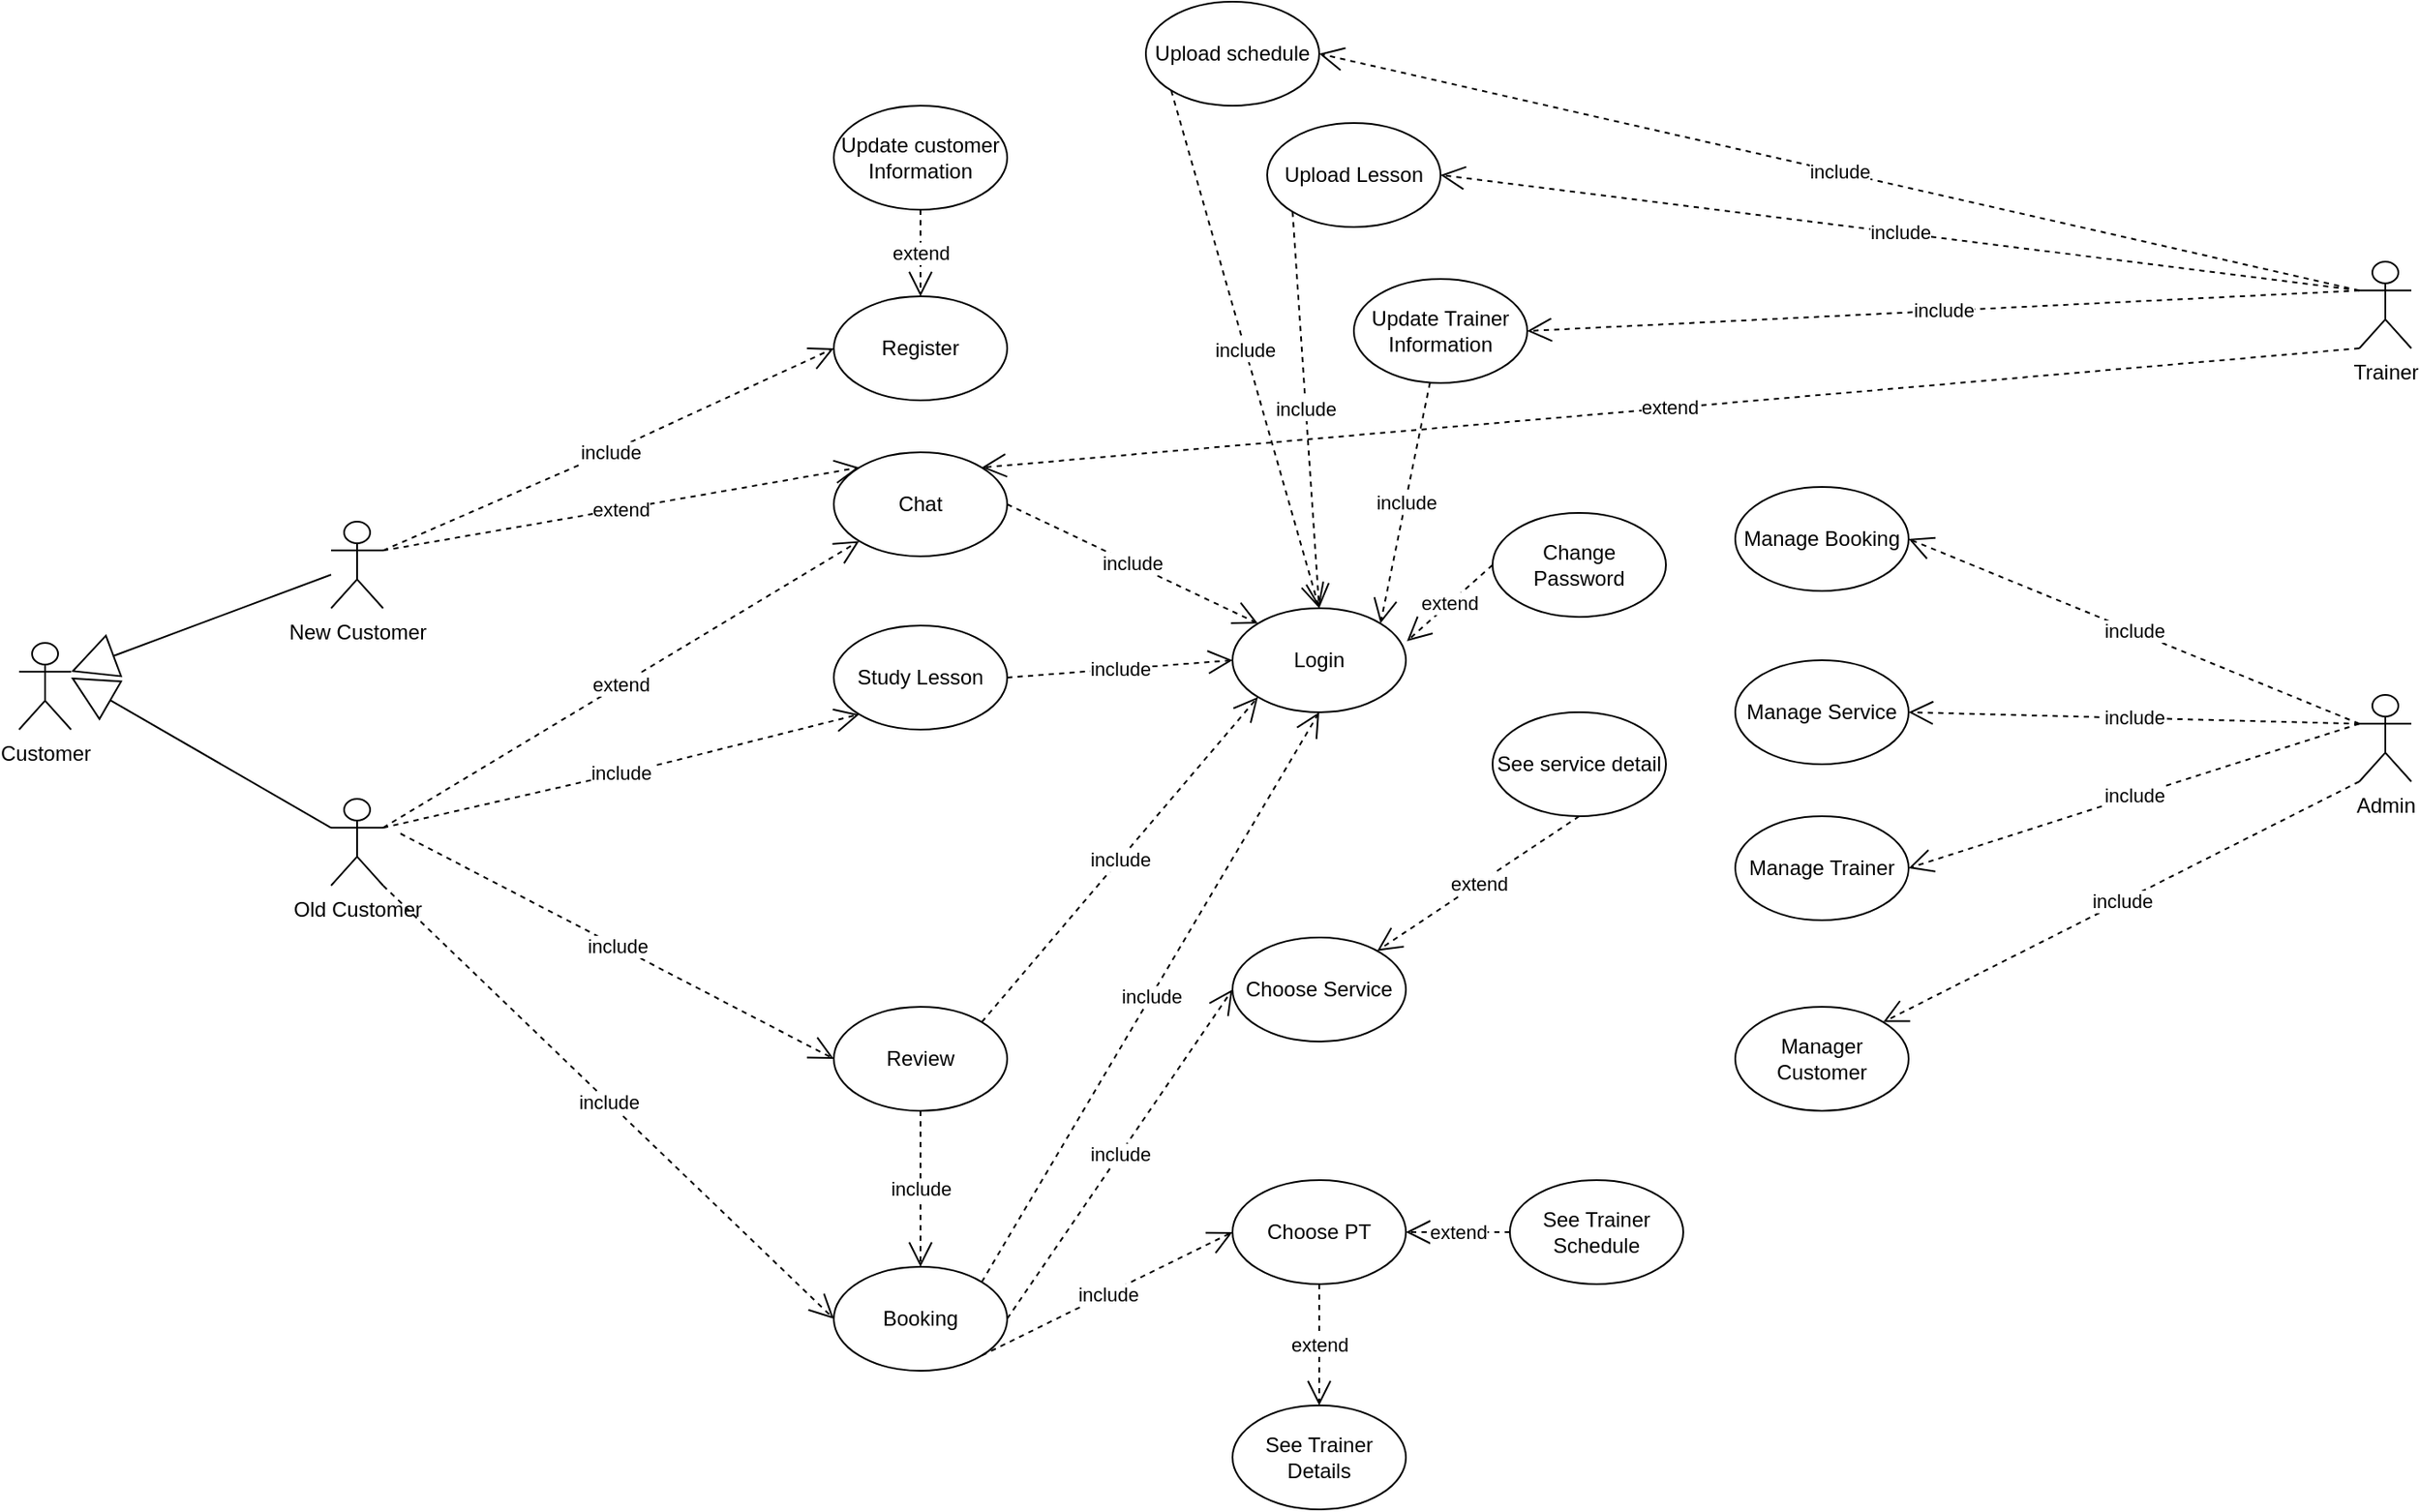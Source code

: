 <mxfile version="13.7.9" type="github">
  <diagram id="rZBaU04stiPMk3SZJmmc" name="Page-1">
    <mxGraphModel dx="1426" dy="783" grid="1" gridSize="10" guides="1" tooltips="1" connect="1" arrows="1" fold="1" page="1" pageScale="1" pageWidth="1100" pageHeight="1700" math="0" shadow="0">
      <root>
        <mxCell id="0" />
        <mxCell id="1" parent="0" />
        <mxCell id="SoXF86wuX2_m7fPJKhFs-39" value="Customer" style="shape=umlActor;verticalLabelPosition=bottom;verticalAlign=top;html=1;labelPosition=center;align=center;" parent="1" vertex="1">
          <mxGeometry x="170" y="1210" width="30" height="50" as="geometry" />
        </mxCell>
        <mxCell id="SoXF86wuX2_m7fPJKhFs-41" value="New Customer" style="shape=umlActor;verticalLabelPosition=bottom;verticalAlign=top;html=1;labelPosition=center;align=center;" parent="1" vertex="1">
          <mxGeometry x="350" y="1140" width="30" height="50" as="geometry" />
        </mxCell>
        <mxCell id="SoXF86wuX2_m7fPJKhFs-42" value="Old Customer" style="shape=umlActor;verticalLabelPosition=bottom;verticalAlign=top;html=1;labelPosition=center;align=center;" parent="1" vertex="1">
          <mxGeometry x="350" y="1300" width="30" height="50" as="geometry" />
        </mxCell>
        <mxCell id="SoXF86wuX2_m7fPJKhFs-43" value="Chat" style="ellipse;whiteSpace=wrap;html=1;" parent="1" vertex="1">
          <mxGeometry x="640" y="1100" width="100" height="60" as="geometry" />
        </mxCell>
        <mxCell id="SoXF86wuX2_m7fPJKhFs-44" value="Register" style="ellipse;whiteSpace=wrap;html=1;" parent="1" vertex="1">
          <mxGeometry x="640" y="1010" width="100" height="60" as="geometry" />
        </mxCell>
        <mxCell id="SoXF86wuX2_m7fPJKhFs-45" value="Trainer" style="shape=umlActor;verticalLabelPosition=bottom;verticalAlign=top;html=1;labelPosition=center;align=center;" parent="1" vertex="1">
          <mxGeometry x="1520" y="990" width="30" height="50" as="geometry" />
        </mxCell>
        <mxCell id="SoXF86wuX2_m7fPJKhFs-46" value="Admin" style="shape=umlActor;verticalLabelPosition=bottom;verticalAlign=top;html=1;labelPosition=center;align=center;" parent="1" vertex="1">
          <mxGeometry x="1520" y="1240" width="30" height="50" as="geometry" />
        </mxCell>
        <mxCell id="SoXF86wuX2_m7fPJKhFs-47" value="Study Lesson" style="ellipse;whiteSpace=wrap;html=1;" parent="1" vertex="1">
          <mxGeometry x="640" y="1200" width="100" height="60" as="geometry" />
        </mxCell>
        <mxCell id="SoXF86wuX2_m7fPJKhFs-48" value="Review" style="ellipse;whiteSpace=wrap;html=1;" parent="1" vertex="1">
          <mxGeometry x="640" y="1420" width="100" height="60" as="geometry" />
        </mxCell>
        <mxCell id="SoXF86wuX2_m7fPJKhFs-49" value="Booking" style="ellipse;whiteSpace=wrap;html=1;" parent="1" vertex="1">
          <mxGeometry x="640" y="1570" width="100" height="60" as="geometry" />
        </mxCell>
        <mxCell id="SoXF86wuX2_m7fPJKhFs-50" value="Upload Lesson" style="ellipse;whiteSpace=wrap;html=1;" parent="1" vertex="1">
          <mxGeometry x="890" y="910" width="100" height="60" as="geometry" />
        </mxCell>
        <mxCell id="SoXF86wuX2_m7fPJKhFs-51" value="Login" style="ellipse;whiteSpace=wrap;html=1;" parent="1" vertex="1">
          <mxGeometry x="870" y="1190" width="100" height="60" as="geometry" />
        </mxCell>
        <mxCell id="SoXF86wuX2_m7fPJKhFs-52" value="Choose PT" style="ellipse;whiteSpace=wrap;html=1;" parent="1" vertex="1">
          <mxGeometry x="870" y="1520" width="100" height="60" as="geometry" />
        </mxCell>
        <mxCell id="SoXF86wuX2_m7fPJKhFs-53" value="Choose Service" style="ellipse;whiteSpace=wrap;html=1;" parent="1" vertex="1">
          <mxGeometry x="870" y="1380" width="100" height="60" as="geometry" />
        </mxCell>
        <mxCell id="SoXF86wuX2_m7fPJKhFs-54" value="Manage Service" style="ellipse;whiteSpace=wrap;html=1;" parent="1" vertex="1">
          <mxGeometry x="1160" y="1220" width="100" height="60" as="geometry" />
        </mxCell>
        <mxCell id="Vi-9CoD4SaAg4djCjcxH-1" value="Manage Booking" style="ellipse;whiteSpace=wrap;html=1;" vertex="1" parent="1">
          <mxGeometry x="1160" y="1120" width="100" height="60" as="geometry" />
        </mxCell>
        <mxCell id="Vi-9CoD4SaAg4djCjcxH-2" value="Manage Trainer" style="ellipse;whiteSpace=wrap;html=1;" vertex="1" parent="1">
          <mxGeometry x="1160" y="1310" width="100" height="60" as="geometry" />
        </mxCell>
        <mxCell id="Vi-9CoD4SaAg4djCjcxH-3" value="Manager Customer" style="ellipse;whiteSpace=wrap;html=1;" vertex="1" parent="1">
          <mxGeometry x="1160" y="1420" width="100" height="60" as="geometry" />
        </mxCell>
        <mxCell id="Vi-9CoD4SaAg4djCjcxH-5" value="" style="endArrow=block;endFill=0;endSize=24;html=1;entryX=1;entryY=0.333;entryDx=0;entryDy=0;entryPerimeter=0;" edge="1" parent="1" source="SoXF86wuX2_m7fPJKhFs-41" target="SoXF86wuX2_m7fPJKhFs-39">
          <mxGeometry width="160" relative="1" as="geometry">
            <mxPoint x="140" y="1370" as="sourcePoint" />
            <mxPoint x="300" y="1370" as="targetPoint" />
          </mxGeometry>
        </mxCell>
        <mxCell id="Vi-9CoD4SaAg4djCjcxH-6" value="" style="endArrow=block;endFill=0;endSize=24;html=1;exitX=0;exitY=0.333;exitDx=0;exitDy=0;exitPerimeter=0;" edge="1" parent="1" source="SoXF86wuX2_m7fPJKhFs-42">
          <mxGeometry width="160" relative="1" as="geometry">
            <mxPoint x="200" y="1370" as="sourcePoint" />
            <mxPoint x="200" y="1230" as="targetPoint" />
          </mxGeometry>
        </mxCell>
        <mxCell id="Vi-9CoD4SaAg4djCjcxH-7" value="include" style="endArrow=open;endSize=12;dashed=1;html=1;exitX=1;exitY=0.333;exitDx=0;exitDy=0;exitPerimeter=0;entryX=0;entryY=0.5;entryDx=0;entryDy=0;" edge="1" parent="1" source="SoXF86wuX2_m7fPJKhFs-41" target="SoXF86wuX2_m7fPJKhFs-44">
          <mxGeometry width="160" relative="1" as="geometry">
            <mxPoint x="460" y="1020" as="sourcePoint" />
            <mxPoint x="620" y="1020" as="targetPoint" />
            <Array as="points">
              <mxPoint x="510" y="1100" />
            </Array>
          </mxGeometry>
        </mxCell>
        <mxCell id="Vi-9CoD4SaAg4djCjcxH-8" value="extend" style="endArrow=open;endSize=12;dashed=1;html=1;exitX=1;exitY=0.333;exitDx=0;exitDy=0;exitPerimeter=0;entryX=0;entryY=1;entryDx=0;entryDy=0;" edge="1" parent="1" source="SoXF86wuX2_m7fPJKhFs-42" target="SoXF86wuX2_m7fPJKhFs-43">
          <mxGeometry width="160" relative="1" as="geometry">
            <mxPoint x="380" y="1320" as="sourcePoint" />
            <mxPoint x="640.0" y="1203.333" as="targetPoint" />
            <Array as="points" />
          </mxGeometry>
        </mxCell>
        <mxCell id="Vi-9CoD4SaAg4djCjcxH-9" value="include" style="endArrow=open;endSize=12;dashed=1;html=1;exitX=1;exitY=0.333;exitDx=0;exitDy=0;exitPerimeter=0;entryX=0;entryY=1;entryDx=0;entryDy=0;" edge="1" parent="1" source="SoXF86wuX2_m7fPJKhFs-42" target="SoXF86wuX2_m7fPJKhFs-47">
          <mxGeometry width="160" relative="1" as="geometry">
            <mxPoint x="410" y="1336.67" as="sourcePoint" />
            <mxPoint x="670.0" y="1220.003" as="targetPoint" />
            <Array as="points">
              <mxPoint x="540" y="1280.003" />
            </Array>
          </mxGeometry>
        </mxCell>
        <mxCell id="Vi-9CoD4SaAg4djCjcxH-10" value="include" style="endArrow=open;endSize=12;dashed=1;html=1;entryX=0;entryY=0.5;entryDx=0;entryDy=0;" edge="1" parent="1" target="SoXF86wuX2_m7fPJKhFs-48">
          <mxGeometry width="160" relative="1" as="geometry">
            <mxPoint x="390" y="1320" as="sourcePoint" />
            <mxPoint x="690.0" y="1243.333" as="targetPoint" />
            <Array as="points" />
          </mxGeometry>
        </mxCell>
        <mxCell id="Vi-9CoD4SaAg4djCjcxH-11" value="include" style="endArrow=open;endSize=12;dashed=1;html=1;exitX=1;exitY=1;exitDx=0;exitDy=0;exitPerimeter=0;entryX=0;entryY=0.5;entryDx=0;entryDy=0;" edge="1" parent="1" source="SoXF86wuX2_m7fPJKhFs-42" target="SoXF86wuX2_m7fPJKhFs-49">
          <mxGeometry width="160" relative="1" as="geometry">
            <mxPoint x="460" y="1440" as="sourcePoint" />
            <mxPoint x="720.0" y="1323.333" as="targetPoint" />
            <Array as="points" />
          </mxGeometry>
        </mxCell>
        <mxCell id="Vi-9CoD4SaAg4djCjcxH-12" value="include" style="endArrow=open;endSize=12;dashed=1;html=1;exitX=1;exitY=0.5;exitDx=0;exitDy=0;entryX=0;entryY=0.5;entryDx=0;entryDy=0;" edge="1" parent="1" source="SoXF86wuX2_m7fPJKhFs-49" target="SoXF86wuX2_m7fPJKhFs-53">
          <mxGeometry width="160" relative="1" as="geometry">
            <mxPoint x="780" y="1500" as="sourcePoint" />
            <mxPoint x="1040.0" y="1383.333" as="targetPoint" />
            <Array as="points" />
          </mxGeometry>
        </mxCell>
        <mxCell id="Vi-9CoD4SaAg4djCjcxH-13" value="include" style="endArrow=open;endSize=12;dashed=1;html=1;exitX=1;exitY=1;exitDx=0;exitDy=0;entryX=0;entryY=0.5;entryDx=0;entryDy=0;" edge="1" parent="1" source="SoXF86wuX2_m7fPJKhFs-49" target="SoXF86wuX2_m7fPJKhFs-52">
          <mxGeometry width="160" relative="1" as="geometry">
            <mxPoint x="730" y="1510" as="sourcePoint" />
            <mxPoint x="990.0" y="1393.333" as="targetPoint" />
            <Array as="points" />
          </mxGeometry>
        </mxCell>
        <mxCell id="Vi-9CoD4SaAg4djCjcxH-14" value="include" style="endArrow=open;endSize=12;dashed=1;html=1;entryX=0.5;entryY=0;entryDx=0;entryDy=0;exitX=0.5;exitY=1;exitDx=0;exitDy=0;" edge="1" parent="1" source="SoXF86wuX2_m7fPJKhFs-48" target="SoXF86wuX2_m7fPJKhFs-49">
          <mxGeometry width="160" relative="1" as="geometry">
            <mxPoint x="760" y="1360" as="sourcePoint" />
            <mxPoint x="1020.0" y="1243.333" as="targetPoint" />
            <Array as="points" />
          </mxGeometry>
        </mxCell>
        <mxCell id="Vi-9CoD4SaAg4djCjcxH-15" value="include" style="endArrow=open;endSize=12;dashed=1;html=1;exitX=1;exitY=0;exitDx=0;exitDy=0;entryX=0;entryY=1;entryDx=0;entryDy=0;" edge="1" parent="1" source="SoXF86wuX2_m7fPJKhFs-48" target="SoXF86wuX2_m7fPJKhFs-51">
          <mxGeometry width="160" relative="1" as="geometry">
            <mxPoint x="800" y="1320" as="sourcePoint" />
            <mxPoint x="1060.0" y="1203.333" as="targetPoint" />
            <Array as="points" />
          </mxGeometry>
        </mxCell>
        <mxCell id="Vi-9CoD4SaAg4djCjcxH-16" value="include" style="endArrow=open;endSize=12;dashed=1;html=1;exitX=1;exitY=0.5;exitDx=0;exitDy=0;entryX=0;entryY=0.5;entryDx=0;entryDy=0;" edge="1" parent="1" source="SoXF86wuX2_m7fPJKhFs-47" target="SoXF86wuX2_m7fPJKhFs-51">
          <mxGeometry width="160" relative="1" as="geometry">
            <mxPoint x="790" y="1100" as="sourcePoint" />
            <mxPoint x="1050.0" y="983.333" as="targetPoint" />
            <Array as="points" />
          </mxGeometry>
        </mxCell>
        <mxCell id="Vi-9CoD4SaAg4djCjcxH-18" value="include" style="endArrow=open;endSize=12;dashed=1;html=1;exitX=1;exitY=0.5;exitDx=0;exitDy=0;entryX=0;entryY=0;entryDx=0;entryDy=0;" edge="1" parent="1" source="SoXF86wuX2_m7fPJKhFs-43" target="SoXF86wuX2_m7fPJKhFs-51">
          <mxGeometry width="160" relative="1" as="geometry">
            <mxPoint x="820" y="1100" as="sourcePoint" />
            <mxPoint x="1080.0" y="983.333" as="targetPoint" />
            <Array as="points" />
          </mxGeometry>
        </mxCell>
        <mxCell id="Vi-9CoD4SaAg4djCjcxH-19" value="extend" style="endArrow=open;endSize=12;dashed=1;html=1;exitX=0;exitY=1;exitDx=0;exitDy=0;exitPerimeter=0;entryX=1;entryY=0;entryDx=0;entryDy=0;" edge="1" parent="1" source="SoXF86wuX2_m7fPJKhFs-45" target="SoXF86wuX2_m7fPJKhFs-43">
          <mxGeometry width="160" relative="1" as="geometry">
            <mxPoint x="990" y="1030" as="sourcePoint" />
            <mxPoint x="1250.0" y="913.333" as="targetPoint" />
            <Array as="points" />
          </mxGeometry>
        </mxCell>
        <mxCell id="Vi-9CoD4SaAg4djCjcxH-20" value="include" style="endArrow=open;endSize=12;dashed=1;html=1;exitX=0;exitY=1;exitDx=0;exitDy=0;exitPerimeter=0;entryX=1;entryY=0;entryDx=0;entryDy=0;" edge="1" parent="1" source="SoXF86wuX2_m7fPJKhFs-46" target="Vi-9CoD4SaAg4djCjcxH-3">
          <mxGeometry width="160" relative="1" as="geometry">
            <mxPoint x="1270" y="1530" as="sourcePoint" />
            <mxPoint x="1530.0" y="1413.333" as="targetPoint" />
            <Array as="points" />
          </mxGeometry>
        </mxCell>
        <mxCell id="Vi-9CoD4SaAg4djCjcxH-21" value="include" style="endArrow=open;endSize=12;dashed=1;html=1;exitX=0;exitY=0.333;exitDx=0;exitDy=0;exitPerimeter=0;entryX=1;entryY=0.5;entryDx=0;entryDy=0;" edge="1" parent="1" source="SoXF86wuX2_m7fPJKhFs-46" target="Vi-9CoD4SaAg4djCjcxH-2">
          <mxGeometry width="160" relative="1" as="geometry">
            <mxPoint x="1180" y="1190" as="sourcePoint" />
            <mxPoint x="1440.0" y="1073.333" as="targetPoint" />
            <Array as="points" />
          </mxGeometry>
        </mxCell>
        <mxCell id="Vi-9CoD4SaAg4djCjcxH-22" value="include" style="endArrow=open;endSize=12;dashed=1;html=1;exitX=0;exitY=0.333;exitDx=0;exitDy=0;exitPerimeter=0;entryX=1;entryY=0.5;entryDx=0;entryDy=0;" edge="1" parent="1" source="SoXF86wuX2_m7fPJKhFs-46" target="SoXF86wuX2_m7fPJKhFs-54">
          <mxGeometry width="160" relative="1" as="geometry">
            <mxPoint x="1200" y="1170" as="sourcePoint" />
            <mxPoint x="1460.0" y="1053.333" as="targetPoint" />
            <Array as="points" />
          </mxGeometry>
        </mxCell>
        <mxCell id="Vi-9CoD4SaAg4djCjcxH-23" value="include" style="endArrow=open;endSize=12;dashed=1;html=1;exitX=0;exitY=0.333;exitDx=0;exitDy=0;exitPerimeter=0;entryX=1;entryY=0.5;entryDx=0;entryDy=0;" edge="1" parent="1" source="SoXF86wuX2_m7fPJKhFs-46" target="Vi-9CoD4SaAg4djCjcxH-1">
          <mxGeometry width="160" relative="1" as="geometry">
            <mxPoint x="1190" y="1120" as="sourcePoint" />
            <mxPoint x="1450.0" y="1003.333" as="targetPoint" />
            <Array as="points" />
          </mxGeometry>
        </mxCell>
        <mxCell id="Vi-9CoD4SaAg4djCjcxH-24" value="extend" style="endArrow=open;endSize=12;dashed=1;html=1;exitX=1;exitY=0.333;exitDx=0;exitDy=0;exitPerimeter=0;entryX=0;entryY=0;entryDx=0;entryDy=0;" edge="1" parent="1" source="SoXF86wuX2_m7fPJKhFs-41" target="SoXF86wuX2_m7fPJKhFs-43">
          <mxGeometry width="160" relative="1" as="geometry">
            <mxPoint x="480" y="970" as="sourcePoint" />
            <mxPoint x="740.0" y="853.333" as="targetPoint" />
            <Array as="points" />
          </mxGeometry>
        </mxCell>
        <mxCell id="Vi-9CoD4SaAg4djCjcxH-25" value="include" style="endArrow=open;endSize=12;dashed=1;html=1;exitX=0;exitY=0.333;exitDx=0;exitDy=0;exitPerimeter=0;entryX=1;entryY=0.5;entryDx=0;entryDy=0;" edge="1" parent="1" source="SoXF86wuX2_m7fPJKhFs-45" target="SoXF86wuX2_m7fPJKhFs-50">
          <mxGeometry width="160" relative="1" as="geometry">
            <mxPoint x="1030" y="980" as="sourcePoint" />
            <mxPoint x="1290.0" y="863.333" as="targetPoint" />
            <Array as="points" />
          </mxGeometry>
        </mxCell>
        <mxCell id="Vi-9CoD4SaAg4djCjcxH-26" value="include" style="endArrow=open;endSize=12;dashed=1;html=1;exitX=1;exitY=0;exitDx=0;exitDy=0;entryX=0.5;entryY=1;entryDx=0;entryDy=0;" edge="1" parent="1" source="SoXF86wuX2_m7fPJKhFs-49" target="SoXF86wuX2_m7fPJKhFs-51">
          <mxGeometry width="160" relative="1" as="geometry">
            <mxPoint x="800" y="1380" as="sourcePoint" />
            <mxPoint x="1060.0" y="1263.333" as="targetPoint" />
            <Array as="points" />
          </mxGeometry>
        </mxCell>
        <mxCell id="Vi-9CoD4SaAg4djCjcxH-27" value="Update Trainer Information" style="ellipse;whiteSpace=wrap;html=1;" vertex="1" parent="1">
          <mxGeometry x="940" y="1000" width="100" height="60" as="geometry" />
        </mxCell>
        <mxCell id="Vi-9CoD4SaAg4djCjcxH-28" value="Update customer Information" style="ellipse;whiteSpace=wrap;html=1;" vertex="1" parent="1">
          <mxGeometry x="640" y="900" width="100" height="60" as="geometry" />
        </mxCell>
        <mxCell id="Vi-9CoD4SaAg4djCjcxH-29" value="extend" style="endArrow=open;endSize=12;dashed=1;html=1;exitX=0.5;exitY=1;exitDx=0;exitDy=0;entryX=0.5;entryY=0;entryDx=0;entryDy=0;" edge="1" parent="1" source="Vi-9CoD4SaAg4djCjcxH-28" target="SoXF86wuX2_m7fPJKhFs-44">
          <mxGeometry width="160" relative="1" as="geometry">
            <mxPoint x="450" y="910" as="sourcePoint" />
            <mxPoint x="710.0" y="793.333" as="targetPoint" />
            <Array as="points">
              <mxPoint x="690" y="980" />
            </Array>
          </mxGeometry>
        </mxCell>
        <mxCell id="Vi-9CoD4SaAg4djCjcxH-30" value="See Trainer Details" style="ellipse;whiteSpace=wrap;html=1;" vertex="1" parent="1">
          <mxGeometry x="870" y="1650" width="100" height="60" as="geometry" />
        </mxCell>
        <mxCell id="Vi-9CoD4SaAg4djCjcxH-31" value="extend" style="endArrow=open;endSize=12;dashed=1;html=1;exitX=0.5;exitY=1;exitDx=0;exitDy=0;entryX=0.5;entryY=0;entryDx=0;entryDy=0;" edge="1" parent="1" source="SoXF86wuX2_m7fPJKhFs-52" target="Vi-9CoD4SaAg4djCjcxH-30">
          <mxGeometry width="160" relative="1" as="geometry">
            <mxPoint x="690" y="1480" as="sourcePoint" />
            <mxPoint x="690" y="1530" as="targetPoint" />
            <Array as="points" />
          </mxGeometry>
        </mxCell>
        <mxCell id="Vi-9CoD4SaAg4djCjcxH-32" value="include" style="endArrow=open;endSize=12;dashed=1;html=1;exitX=0;exitY=0.333;exitDx=0;exitDy=0;exitPerimeter=0;entryX=1;entryY=0.5;entryDx=0;entryDy=0;" edge="1" parent="1" source="SoXF86wuX2_m7fPJKhFs-45" target="Vi-9CoD4SaAg4djCjcxH-27">
          <mxGeometry width="160" relative="1" as="geometry">
            <mxPoint x="1000" y="1020" as="sourcePoint" />
            <mxPoint x="510" y="963.333" as="targetPoint" />
            <Array as="points" />
          </mxGeometry>
        </mxCell>
        <mxCell id="Vi-9CoD4SaAg4djCjcxH-33" value="Upload schedule" style="ellipse;whiteSpace=wrap;html=1;" vertex="1" parent="1">
          <mxGeometry x="820" y="840" width="100" height="60" as="geometry" />
        </mxCell>
        <mxCell id="Vi-9CoD4SaAg4djCjcxH-34" value="include" style="endArrow=open;endSize=12;dashed=1;html=1;exitX=0;exitY=0.333;exitDx=0;exitDy=0;exitPerimeter=0;entryX=1;entryY=0.5;entryDx=0;entryDy=0;" edge="1" parent="1" source="SoXF86wuX2_m7fPJKhFs-45" target="Vi-9CoD4SaAg4djCjcxH-33">
          <mxGeometry width="160" relative="1" as="geometry">
            <mxPoint x="1060" y="870" as="sourcePoint" />
            <mxPoint x="570" y="813.333" as="targetPoint" />
            <Array as="points" />
          </mxGeometry>
        </mxCell>
        <mxCell id="Vi-9CoD4SaAg4djCjcxH-35" value="See Trainer Schedule" style="ellipse;whiteSpace=wrap;html=1;" vertex="1" parent="1">
          <mxGeometry x="1030" y="1520" width="100" height="60" as="geometry" />
        </mxCell>
        <mxCell id="Vi-9CoD4SaAg4djCjcxH-36" value="extend" style="endArrow=open;endSize=12;dashed=1;html=1;exitX=0;exitY=0.5;exitDx=0;exitDy=0;entryX=1;entryY=0.5;entryDx=0;entryDy=0;" edge="1" parent="1" source="Vi-9CoD4SaAg4djCjcxH-35" target="SoXF86wuX2_m7fPJKhFs-52">
          <mxGeometry width="160" relative="1" as="geometry">
            <mxPoint x="1010" y="1520" as="sourcePoint" />
            <mxPoint x="1010" y="1590" as="targetPoint" />
            <Array as="points" />
          </mxGeometry>
        </mxCell>
        <mxCell id="Vi-9CoD4SaAg4djCjcxH-37" value="include" style="endArrow=open;endSize=12;dashed=1;html=1;entryX=1;entryY=0;entryDx=0;entryDy=0;" edge="1" parent="1" source="Vi-9CoD4SaAg4djCjcxH-27" target="SoXF86wuX2_m7fPJKhFs-51">
          <mxGeometry width="160" relative="1" as="geometry">
            <mxPoint x="860" y="1020" as="sourcePoint" />
            <mxPoint x="175.355" y="1078.787" as="targetPoint" />
            <Array as="points" />
          </mxGeometry>
        </mxCell>
        <mxCell id="Vi-9CoD4SaAg4djCjcxH-38" value="include" style="endArrow=open;endSize=12;dashed=1;html=1;exitX=0;exitY=1;exitDx=0;exitDy=0;entryX=0.5;entryY=0;entryDx=0;entryDy=0;" edge="1" parent="1" source="SoXF86wuX2_m7fPJKhFs-50" target="SoXF86wuX2_m7fPJKhFs-51">
          <mxGeometry width="160" relative="1" as="geometry">
            <mxPoint x="860" y="990" as="sourcePoint" />
            <mxPoint x="175.355" y="1048.787" as="targetPoint" />
            <Array as="points" />
          </mxGeometry>
        </mxCell>
        <mxCell id="Vi-9CoD4SaAg4djCjcxH-39" value="include" style="endArrow=open;endSize=12;dashed=1;html=1;exitX=0;exitY=1;exitDx=0;exitDy=0;entryX=0.5;entryY=0;entryDx=0;entryDy=0;" edge="1" parent="1" source="Vi-9CoD4SaAg4djCjcxH-33" target="SoXF86wuX2_m7fPJKhFs-51">
          <mxGeometry width="160" relative="1" as="geometry">
            <mxPoint x="810" y="990" as="sourcePoint" />
            <mxPoint x="125.355" y="1048.787" as="targetPoint" />
            <Array as="points" />
          </mxGeometry>
        </mxCell>
        <mxCell id="Vi-9CoD4SaAg4djCjcxH-41" value="See service detail" style="ellipse;whiteSpace=wrap;html=1;" vertex="1" parent="1">
          <mxGeometry x="1020" y="1250" width="100" height="60" as="geometry" />
        </mxCell>
        <mxCell id="Vi-9CoD4SaAg4djCjcxH-42" value="extend" style="endArrow=open;endSize=12;dashed=1;html=1;exitX=0.5;exitY=1;exitDx=0;exitDy=0;" edge="1" parent="1" source="Vi-9CoD4SaAg4djCjcxH-41" target="SoXF86wuX2_m7fPJKhFs-53">
          <mxGeometry width="160" relative="1" as="geometry">
            <mxPoint x="920" y="1360" as="sourcePoint" />
            <mxPoint x="920" y="1380" as="targetPoint" />
            <Array as="points" />
          </mxGeometry>
        </mxCell>
        <mxCell id="Vi-9CoD4SaAg4djCjcxH-44" value="Change Password" style="ellipse;whiteSpace=wrap;html=1;" vertex="1" parent="1">
          <mxGeometry x="1020" y="1135" width="100" height="60" as="geometry" />
        </mxCell>
        <mxCell id="Vi-9CoD4SaAg4djCjcxH-46" value="extend" style="endArrow=open;endSize=12;dashed=1;html=1;exitX=0;exitY=0.5;exitDx=0;exitDy=0;entryX=1.006;entryY=0.317;entryDx=0;entryDy=0;entryPerimeter=0;" edge="1" parent="1" source="Vi-9CoD4SaAg4djCjcxH-44" target="SoXF86wuX2_m7fPJKhFs-51">
          <mxGeometry width="160" relative="1" as="geometry">
            <mxPoint x="1020" y="1240" as="sourcePoint" />
            <mxPoint x="960.0" y="1240" as="targetPoint" />
            <Array as="points" />
          </mxGeometry>
        </mxCell>
      </root>
    </mxGraphModel>
  </diagram>
</mxfile>
